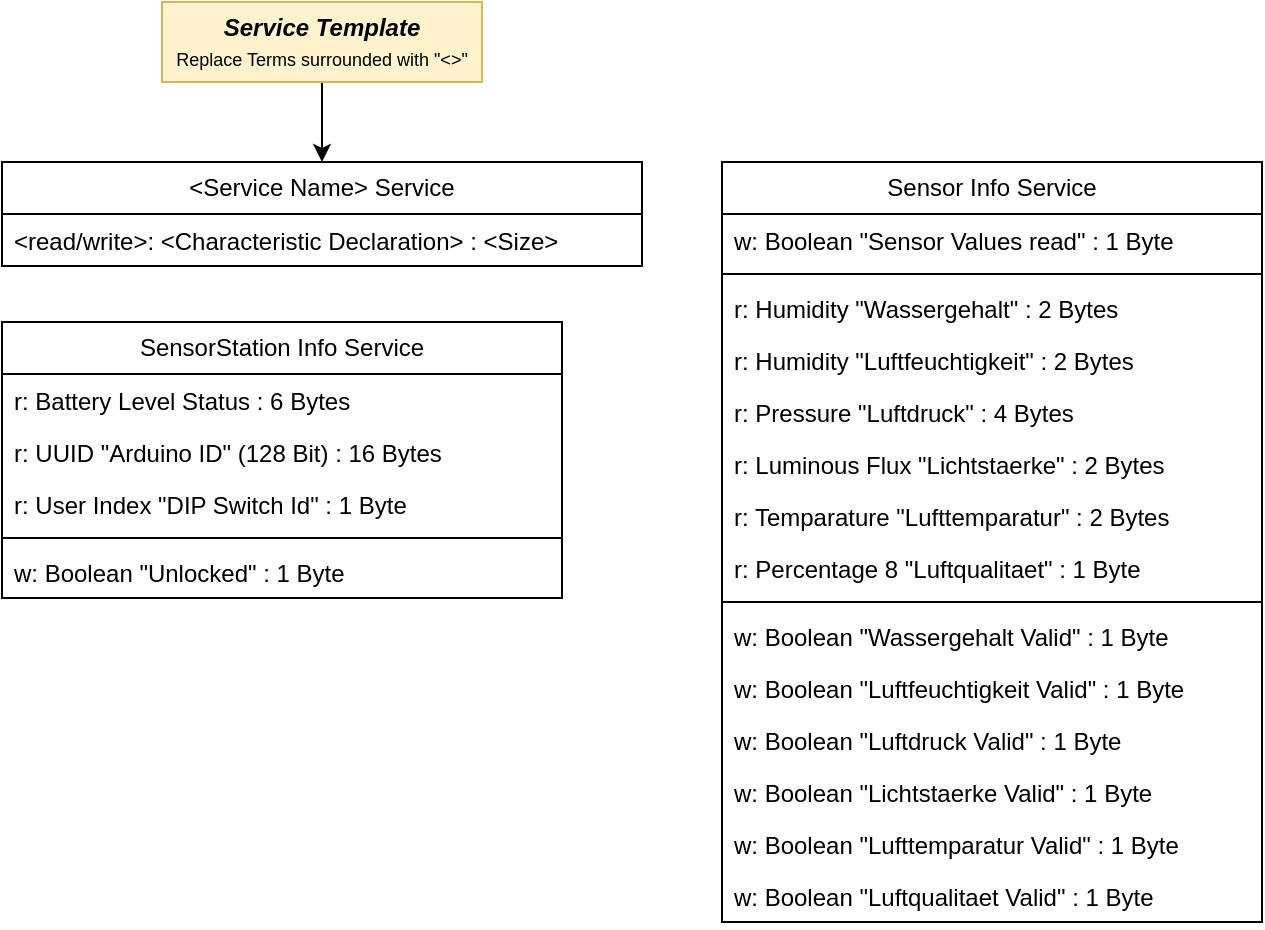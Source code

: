 <mxfile version="21.0.6" type="device"><diagram name="Page-1" id="ixiDKsjkCpVOOFi-Ew1i"><mxGraphModel dx="819" dy="395" grid="1" gridSize="10" guides="1" tooltips="1" connect="1" arrows="1" fold="1" page="1" pageScale="1" pageWidth="850" pageHeight="1100" math="0" shadow="0"><root><mxCell id="0"/><mxCell id="1" parent="0"/><mxCell id="x1PyjL6SunPO6F3yKQhV-5" value="SensorStation Info Service" style="swimlane;fontStyle=0;childLayout=stackLayout;horizontal=1;startSize=26;fillColor=none;horizontalStack=0;resizeParent=1;resizeParentMax=0;resizeLast=0;collapsible=1;marginBottom=0;whiteSpace=wrap;html=1;" parent="1" vertex="1"><mxGeometry x="40" y="200" width="280" height="138" as="geometry"/></mxCell><mxCell id="x1PyjL6SunPO6F3yKQhV-6" value="r: Battery Level Status : 6 Bytes" style="text;strokeColor=none;fillColor=none;align=left;verticalAlign=top;spacingLeft=4;spacingRight=4;overflow=hidden;rotatable=0;points=[[0,0.5],[1,0.5]];portConstraint=eastwest;whiteSpace=wrap;html=1;" parent="x1PyjL6SunPO6F3yKQhV-5" vertex="1"><mxGeometry y="26" width="280" height="26" as="geometry"/></mxCell><mxCell id="x1PyjL6SunPO6F3yKQhV-7" value="r: UUID &quot;Arduino ID&quot; (128 Bit) : 16 Bytes" style="text;strokeColor=none;fillColor=none;align=left;verticalAlign=top;spacingLeft=4;spacingRight=4;overflow=hidden;rotatable=0;points=[[0,0.5],[1,0.5]];portConstraint=eastwest;whiteSpace=wrap;html=1;" parent="x1PyjL6SunPO6F3yKQhV-5" vertex="1"><mxGeometry y="52" width="280" height="26" as="geometry"/></mxCell><mxCell id="x1PyjL6SunPO6F3yKQhV-16" value="r: User Index &quot;DIP Switch Id&quot; : 1 Byte" style="text;strokeColor=none;fillColor=none;align=left;verticalAlign=top;spacingLeft=4;spacingRight=4;overflow=hidden;rotatable=0;points=[[0,0.5],[1,0.5]];portConstraint=eastwest;whiteSpace=wrap;html=1;" parent="x1PyjL6SunPO6F3yKQhV-5" vertex="1"><mxGeometry y="78" width="280" height="26" as="geometry"/></mxCell><mxCell id="SWhMpj8UP8BFKADwqkrx-1" value="" style="line;strokeWidth=1;fillColor=none;align=left;verticalAlign=middle;spacingTop=-1;spacingLeft=3;spacingRight=3;rotatable=0;labelPosition=right;points=[];portConstraint=eastwest;strokeColor=inherit;" vertex="1" parent="x1PyjL6SunPO6F3yKQhV-5"><mxGeometry y="104" width="280" height="8" as="geometry"/></mxCell><mxCell id="SWhMpj8UP8BFKADwqkrx-2" value="w: Boolean &quot;Unlocked&quot; : 1 Byte" style="text;strokeColor=none;fillColor=none;align=left;verticalAlign=top;spacingLeft=4;spacingRight=4;overflow=hidden;rotatable=0;points=[[0,0.5],[1,0.5]];portConstraint=eastwest;whiteSpace=wrap;html=1;" vertex="1" parent="x1PyjL6SunPO6F3yKQhV-5"><mxGeometry y="112" width="280" height="26" as="geometry"/></mxCell><mxCell id="x1PyjL6SunPO6F3yKQhV-9" value="Sensor Info Service" style="swimlane;fontStyle=0;childLayout=stackLayout;horizontal=1;startSize=26;fillColor=none;horizontalStack=0;resizeParent=1;resizeParentMax=0;resizeLast=0;collapsible=1;marginBottom=0;whiteSpace=wrap;html=1;" parent="1" vertex="1"><mxGeometry x="400" y="120" width="270" height="380" as="geometry"/></mxCell><mxCell id="x1PyjL6SunPO6F3yKQhV-29" value="w: Boolean &quot;Sensor Values read&quot; : 1 Byte" style="text;strokeColor=none;fillColor=none;align=left;verticalAlign=top;spacingLeft=4;spacingRight=4;overflow=hidden;rotatable=0;points=[[0,0.5],[1,0.5]];portConstraint=eastwest;whiteSpace=wrap;html=1;" parent="x1PyjL6SunPO6F3yKQhV-9" vertex="1"><mxGeometry y="26" width="270" height="26" as="geometry"/></mxCell><mxCell id="x1PyjL6SunPO6F3yKQhV-30" value="" style="line;strokeWidth=1;fillColor=none;align=left;verticalAlign=middle;spacingTop=-1;spacingLeft=3;spacingRight=3;rotatable=0;labelPosition=right;points=[];portConstraint=eastwest;strokeColor=inherit;" parent="x1PyjL6SunPO6F3yKQhV-9" vertex="1"><mxGeometry y="52" width="270" height="8" as="geometry"/></mxCell><mxCell id="x1PyjL6SunPO6F3yKQhV-10" value="r: Humidity &quot;Wassergehalt&quot; : 2 Bytes" style="text;strokeColor=none;fillColor=none;align=left;verticalAlign=top;spacingLeft=4;spacingRight=4;overflow=hidden;rotatable=0;points=[[0,0.5],[1,0.5]];portConstraint=eastwest;whiteSpace=wrap;html=1;" parent="x1PyjL6SunPO6F3yKQhV-9" vertex="1"><mxGeometry y="60" width="270" height="26" as="geometry"/></mxCell><mxCell id="x1PyjL6SunPO6F3yKQhV-12" value="r: Humidity &quot;Luftfeuchtigkeit&quot; : 2 Bytes" style="text;strokeColor=none;fillColor=none;align=left;verticalAlign=top;spacingLeft=4;spacingRight=4;overflow=hidden;rotatable=0;points=[[0,0.5],[1,0.5]];portConstraint=eastwest;whiteSpace=wrap;html=1;" parent="x1PyjL6SunPO6F3yKQhV-9" vertex="1"><mxGeometry y="86" width="270" height="26" as="geometry"/></mxCell><mxCell id="x1PyjL6SunPO6F3yKQhV-13" value="r: Pressure &quot;Luftdruck&quot; : 4 Bytes" style="text;strokeColor=none;fillColor=none;align=left;verticalAlign=top;spacingLeft=4;spacingRight=4;overflow=hidden;rotatable=0;points=[[0,0.5],[1,0.5]];portConstraint=eastwest;whiteSpace=wrap;html=1;" parent="x1PyjL6SunPO6F3yKQhV-9" vertex="1"><mxGeometry y="112" width="270" height="26" as="geometry"/></mxCell><mxCell id="x1PyjL6SunPO6F3yKQhV-11" value="r: Luminous Flux &quot;Lichtstaerke&quot; : 2 Bytes" style="text;strokeColor=none;fillColor=none;align=left;verticalAlign=top;spacingLeft=4;spacingRight=4;overflow=hidden;rotatable=0;points=[[0,0.5],[1,0.5]];portConstraint=eastwest;whiteSpace=wrap;html=1;" parent="x1PyjL6SunPO6F3yKQhV-9" vertex="1"><mxGeometry y="138" width="270" height="26" as="geometry"/></mxCell><mxCell id="x1PyjL6SunPO6F3yKQhV-14" value="r: Temparature &quot;Lufttemparatur&quot; : 2 Bytes" style="text;strokeColor=none;fillColor=none;align=left;verticalAlign=top;spacingLeft=4;spacingRight=4;overflow=hidden;rotatable=0;points=[[0,0.5],[1,0.5]];portConstraint=eastwest;whiteSpace=wrap;html=1;" parent="x1PyjL6SunPO6F3yKQhV-9" vertex="1"><mxGeometry y="164" width="270" height="26" as="geometry"/></mxCell><mxCell id="x1PyjL6SunPO6F3yKQhV-15" value="r: Percentage 8 &quot;Luftqualitaet&quot; : 1 Byte" style="text;strokeColor=none;fillColor=none;align=left;verticalAlign=top;spacingLeft=4;spacingRight=4;overflow=hidden;rotatable=0;points=[[0,0.5],[1,0.5]];portConstraint=eastwest;whiteSpace=wrap;html=1;" parent="x1PyjL6SunPO6F3yKQhV-9" vertex="1"><mxGeometry y="190" width="270" height="26" as="geometry"/></mxCell><mxCell id="x1PyjL6SunPO6F3yKQhV-17" value="" style="line;strokeWidth=1;fillColor=none;align=left;verticalAlign=middle;spacingTop=-1;spacingLeft=3;spacingRight=3;rotatable=0;labelPosition=right;points=[];portConstraint=eastwest;strokeColor=inherit;" parent="x1PyjL6SunPO6F3yKQhV-9" vertex="1"><mxGeometry y="216" width="270" height="8" as="geometry"/></mxCell><mxCell id="x1PyjL6SunPO6F3yKQhV-20" value="w: Boolean &quot;Wassergehalt Valid&quot; : 1 Byte" style="text;strokeColor=none;fillColor=none;align=left;verticalAlign=top;spacingLeft=4;spacingRight=4;overflow=hidden;rotatable=0;points=[[0,0.5],[1,0.5]];portConstraint=eastwest;whiteSpace=wrap;html=1;" parent="x1PyjL6SunPO6F3yKQhV-9" vertex="1"><mxGeometry y="224" width="270" height="26" as="geometry"/></mxCell><mxCell id="x1PyjL6SunPO6F3yKQhV-18" value="w: Boolean &quot;Luftfeuchtigkeit&amp;nbsp;Valid&quot; : 1 Byte" style="text;strokeColor=none;fillColor=none;align=left;verticalAlign=top;spacingLeft=4;spacingRight=4;overflow=hidden;rotatable=0;points=[[0,0.5],[1,0.5]];portConstraint=eastwest;whiteSpace=wrap;html=1;" parent="x1PyjL6SunPO6F3yKQhV-9" vertex="1"><mxGeometry y="250" width="270" height="26" as="geometry"/></mxCell><mxCell id="x1PyjL6SunPO6F3yKQhV-19" value="w: Boolean &quot;Luftdruck&amp;nbsp;Valid&quot; : 1 Byte" style="text;strokeColor=none;fillColor=none;align=left;verticalAlign=top;spacingLeft=4;spacingRight=4;overflow=hidden;rotatable=0;points=[[0,0.5],[1,0.5]];portConstraint=eastwest;whiteSpace=wrap;html=1;" parent="x1PyjL6SunPO6F3yKQhV-9" vertex="1"><mxGeometry y="276" width="270" height="26" as="geometry"/></mxCell><mxCell id="x1PyjL6SunPO6F3yKQhV-21" value="w: Boolean &quot;Lichtstaerke&amp;nbsp;Valid&quot; : 1 Byte" style="text;strokeColor=none;fillColor=none;align=left;verticalAlign=top;spacingLeft=4;spacingRight=4;overflow=hidden;rotatable=0;points=[[0,0.5],[1,0.5]];portConstraint=eastwest;whiteSpace=wrap;html=1;" parent="x1PyjL6SunPO6F3yKQhV-9" vertex="1"><mxGeometry y="302" width="270" height="26" as="geometry"/></mxCell><mxCell id="x1PyjL6SunPO6F3yKQhV-22" value="w: Boolean &quot;Lufttemparatur&amp;nbsp;Valid&quot; : 1 Byte" style="text;strokeColor=none;fillColor=none;align=left;verticalAlign=top;spacingLeft=4;spacingRight=4;overflow=hidden;rotatable=0;points=[[0,0.5],[1,0.5]];portConstraint=eastwest;whiteSpace=wrap;html=1;" parent="x1PyjL6SunPO6F3yKQhV-9" vertex="1"><mxGeometry y="328" width="270" height="26" as="geometry"/></mxCell><mxCell id="x1PyjL6SunPO6F3yKQhV-23" value="w: Boolean &quot;Luftqualitaet&amp;nbsp;Valid&quot; : 1 Byte" style="text;strokeColor=none;fillColor=none;align=left;verticalAlign=top;spacingLeft=4;spacingRight=4;overflow=hidden;rotatable=0;points=[[0,0.5],[1,0.5]];portConstraint=eastwest;whiteSpace=wrap;html=1;" parent="x1PyjL6SunPO6F3yKQhV-9" vertex="1"><mxGeometry y="354" width="270" height="26" as="geometry"/></mxCell><mxCell id="SWhMpj8UP8BFKADwqkrx-3" value="&amp;lt;Service Name&amp;gt; Service" style="swimlane;fontStyle=0;childLayout=stackLayout;horizontal=1;startSize=26;fillColor=none;horizontalStack=0;resizeParent=1;resizeParentMax=0;resizeLast=0;collapsible=1;marginBottom=0;whiteSpace=wrap;html=1;" vertex="1" parent="1"><mxGeometry x="40" y="120" width="320" height="52" as="geometry"/></mxCell><mxCell id="SWhMpj8UP8BFKADwqkrx-4" value="&amp;lt;read/write&amp;gt;: &amp;lt;Characteristic Declaration&amp;gt; : &amp;lt;Size&amp;gt;" style="text;strokeColor=none;fillColor=none;align=left;verticalAlign=top;spacingLeft=4;spacingRight=4;overflow=hidden;rotatable=0;points=[[0,0.5],[1,0.5]];portConstraint=eastwest;whiteSpace=wrap;html=1;" vertex="1" parent="SWhMpj8UP8BFKADwqkrx-3"><mxGeometry y="26" width="320" height="26" as="geometry"/></mxCell><mxCell id="SWhMpj8UP8BFKADwqkrx-8" style="edgeStyle=orthogonalEdgeStyle;rounded=0;orthogonalLoop=1;jettySize=auto;html=1;" edge="1" parent="1" source="SWhMpj8UP8BFKADwqkrx-7" target="SWhMpj8UP8BFKADwqkrx-3"><mxGeometry relative="1" as="geometry"/></mxCell><mxCell id="SWhMpj8UP8BFKADwqkrx-7" value="&lt;b&gt;&lt;i&gt;Service Template&lt;/i&gt;&lt;/b&gt;&lt;br&gt;&lt;font style=&quot;font-size: 9px;&quot;&gt;Replace Terms surrounded with &quot;&amp;lt;&amp;gt;&quot;&lt;/font&gt;" style="text;html=1;strokeColor=#d6b656;fillColor=#fff2cc;align=center;verticalAlign=middle;whiteSpace=wrap;rounded=0;" vertex="1" parent="1"><mxGeometry x="120" y="40" width="160" height="40" as="geometry"/></mxCell></root></mxGraphModel></diagram></mxfile>